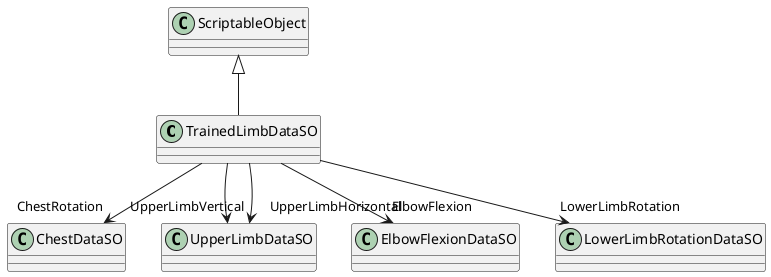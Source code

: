 @startuml
class TrainedLimbDataSO {
}
ScriptableObject <|-- TrainedLimbDataSO
TrainedLimbDataSO --> "ChestRotation" ChestDataSO
TrainedLimbDataSO --> "UpperLimbVertical" UpperLimbDataSO
TrainedLimbDataSO --> "UpperLimbHorizontal" UpperLimbDataSO
TrainedLimbDataSO --> "ElbowFlexion" ElbowFlexionDataSO
TrainedLimbDataSO --> "LowerLimbRotation" LowerLimbRotationDataSO
@enduml
